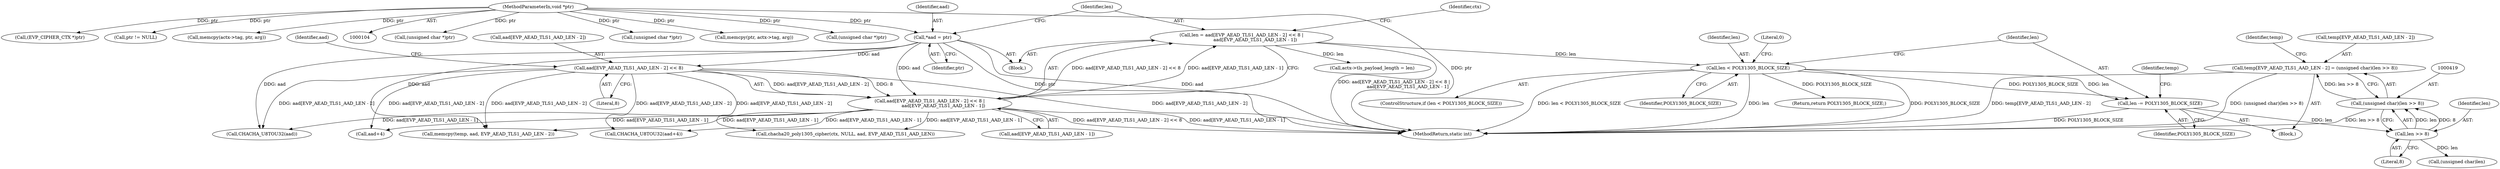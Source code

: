 digraph "0_openssl_00d965474b22b54e4275232bc71ee0c699c5cd21_1@array" {
"1000412" [label="(Call,temp[EVP_AEAD_TLS1_AAD_LEN - 2] = (unsigned char)(len >> 8))"];
"1000418" [label="(Call,(unsigned char)(len >> 8))"];
"1000420" [label="(Call,len >> 8)"];
"1000400" [label="(Call,len -= POLY1305_BLOCK_SIZE)"];
"1000395" [label="(Call,len < POLY1305_BLOCK_SIZE)"];
"1000373" [label="(Call,len = aad[EVP_AEAD_TLS1_AAD_LEN - 2] << 8 |\n                   aad[EVP_AEAD_TLS1_AAD_LEN - 1])"];
"1000375" [label="(Call,aad[EVP_AEAD_TLS1_AAD_LEN - 2] << 8 |\n                   aad[EVP_AEAD_TLS1_AAD_LEN - 1])"];
"1000376" [label="(Call,aad[EVP_AEAD_TLS1_AAD_LEN - 2] << 8)"];
"1000369" [label="(Call,*aad = ptr)"];
"1000108" [label="(MethodParameterIn,void *ptr)"];
"1000396" [label="(Identifier,len)"];
"1000404" [label="(Identifier,temp)"];
"1000369" [label="(Call,*aad = ptr)"];
"1000384" [label="(Identifier,aad)"];
"1000391" [label="(Identifier,ctx)"];
"1000373" [label="(Call,len = aad[EVP_AEAD_TLS1_AAD_LEN - 2] << 8 |\n                   aad[EVP_AEAD_TLS1_AAD_LEN - 1])"];
"1000412" [label="(Call,temp[EVP_AEAD_TLS1_AAD_LEN - 2] = (unsigned char)(len >> 8))"];
"1000108" [label="(MethodParameterIn,void *ptr)"];
"1000375" [label="(Call,aad[EVP_AEAD_TLS1_AAD_LEN - 2] << 8 |\n                   aad[EVP_AEAD_TLS1_AAD_LEN - 1])"];
"1000261" [label="(Call,(unsigned char *)ptr)"];
"1000300" [label="(Call,(unsigned char *)ptr)"];
"1000395" [label="(Call,len < POLY1305_BLOCK_SIZE)"];
"1000374" [label="(Identifier,len)"];
"1000422" [label="(Literal,8)"];
"1000464" [label="(Call,CHACHA_U8TOU32(aad))"];
"1000421" [label="(Identifier,len)"];
"1000351" [label="(Call,memcpy(ptr, actx->tag, arg))"];
"1000370" [label="(Identifier,aad)"];
"1000397" [label="(Identifier,POLY1305_BLOCK_SIZE)"];
"1000383" [label="(Call,aad[EVP_AEAD_TLS1_AAD_LEN - 1])"];
"1000377" [label="(Call,aad[EVP_AEAD_TLS1_AAD_LEN - 2])"];
"1000280" [label="(Call,(unsigned char *)ptr)"];
"1000382" [label="(Literal,8)"];
"1000494" [label="(Return,return POLY1305_BLOCK_SIZE;)"];
"1000394" [label="(ControlStructure,if (len < POLY1305_BLOCK_SIZE))"];
"1000401" [label="(Identifier,len)"];
"1000425" [label="(Identifier,temp)"];
"1000413" [label="(Call,temp[EVP_AEAD_TLS1_AAD_LEN - 2])"];
"1000366" [label="(Block,)"];
"1000376" [label="(Call,aad[EVP_AEAD_TLS1_AAD_LEN - 2] << 8)"];
"1000371" [label="(Identifier,ptr)"];
"1000429" [label="(Call,(unsigned char)len)"];
"1000193" [label="(Call,(EVP_CIPHER_CTX *)ptr)"];
"1000489" [label="(Call,chacha20_poly1305_cipher(ctx, NULL, aad, EVP_AEAD_TLS1_AAD_LEN))"];
"1000318" [label="(Call,ptr != NULL)"];
"1000420" [label="(Call,len >> 8)"];
"1000393" [label="(Block,)"];
"1000403" [label="(Call,memcpy(temp, aad, EVP_AEAD_TLS1_AAD_LEN - 2))"];
"1000322" [label="(Call,memcpy(actx->tag, ptr, arg))"];
"1000432" [label="(Call,actx->tls_payload_length = len)"];
"1000402" [label="(Identifier,POLY1305_BLOCK_SIZE)"];
"1000503" [label="(MethodReturn,static int)"];
"1000481" [label="(Call,aad+4)"];
"1000418" [label="(Call,(unsigned char)(len >> 8))"];
"1000399" [label="(Literal,0)"];
"1000480" [label="(Call,CHACHA_U8TOU32(aad+4))"];
"1000400" [label="(Call,len -= POLY1305_BLOCK_SIZE)"];
"1000412" -> "1000393"  [label="AST: "];
"1000412" -> "1000418"  [label="CFG: "];
"1000413" -> "1000412"  [label="AST: "];
"1000418" -> "1000412"  [label="AST: "];
"1000425" -> "1000412"  [label="CFG: "];
"1000412" -> "1000503"  [label="DDG: temp[EVP_AEAD_TLS1_AAD_LEN - 2]"];
"1000412" -> "1000503"  [label="DDG: (unsigned char)(len >> 8)"];
"1000418" -> "1000412"  [label="DDG: len >> 8"];
"1000418" -> "1000420"  [label="CFG: "];
"1000419" -> "1000418"  [label="AST: "];
"1000420" -> "1000418"  [label="AST: "];
"1000418" -> "1000503"  [label="DDG: len >> 8"];
"1000420" -> "1000418"  [label="DDG: len"];
"1000420" -> "1000418"  [label="DDG: 8"];
"1000420" -> "1000422"  [label="CFG: "];
"1000421" -> "1000420"  [label="AST: "];
"1000422" -> "1000420"  [label="AST: "];
"1000400" -> "1000420"  [label="DDG: len"];
"1000420" -> "1000429"  [label="DDG: len"];
"1000400" -> "1000393"  [label="AST: "];
"1000400" -> "1000402"  [label="CFG: "];
"1000401" -> "1000400"  [label="AST: "];
"1000402" -> "1000400"  [label="AST: "];
"1000404" -> "1000400"  [label="CFG: "];
"1000400" -> "1000503"  [label="DDG: POLY1305_BLOCK_SIZE"];
"1000395" -> "1000400"  [label="DDG: POLY1305_BLOCK_SIZE"];
"1000395" -> "1000400"  [label="DDG: len"];
"1000395" -> "1000394"  [label="AST: "];
"1000395" -> "1000397"  [label="CFG: "];
"1000396" -> "1000395"  [label="AST: "];
"1000397" -> "1000395"  [label="AST: "];
"1000399" -> "1000395"  [label="CFG: "];
"1000401" -> "1000395"  [label="CFG: "];
"1000395" -> "1000503"  [label="DDG: len"];
"1000395" -> "1000503"  [label="DDG: POLY1305_BLOCK_SIZE"];
"1000395" -> "1000503"  [label="DDG: len < POLY1305_BLOCK_SIZE"];
"1000373" -> "1000395"  [label="DDG: len"];
"1000395" -> "1000494"  [label="DDG: POLY1305_BLOCK_SIZE"];
"1000373" -> "1000366"  [label="AST: "];
"1000373" -> "1000375"  [label="CFG: "];
"1000374" -> "1000373"  [label="AST: "];
"1000375" -> "1000373"  [label="AST: "];
"1000391" -> "1000373"  [label="CFG: "];
"1000373" -> "1000503"  [label="DDG: aad[EVP_AEAD_TLS1_AAD_LEN - 2] << 8 |\n                   aad[EVP_AEAD_TLS1_AAD_LEN - 1]"];
"1000375" -> "1000373"  [label="DDG: aad[EVP_AEAD_TLS1_AAD_LEN - 2] << 8"];
"1000375" -> "1000373"  [label="DDG: aad[EVP_AEAD_TLS1_AAD_LEN - 1]"];
"1000373" -> "1000432"  [label="DDG: len"];
"1000375" -> "1000383"  [label="CFG: "];
"1000376" -> "1000375"  [label="AST: "];
"1000383" -> "1000375"  [label="AST: "];
"1000375" -> "1000503"  [label="DDG: aad[EVP_AEAD_TLS1_AAD_LEN - 2] << 8"];
"1000375" -> "1000503"  [label="DDG: aad[EVP_AEAD_TLS1_AAD_LEN - 1]"];
"1000376" -> "1000375"  [label="DDG: aad[EVP_AEAD_TLS1_AAD_LEN - 2]"];
"1000376" -> "1000375"  [label="DDG: 8"];
"1000369" -> "1000375"  [label="DDG: aad"];
"1000375" -> "1000403"  [label="DDG: aad[EVP_AEAD_TLS1_AAD_LEN - 1]"];
"1000375" -> "1000464"  [label="DDG: aad[EVP_AEAD_TLS1_AAD_LEN - 1]"];
"1000375" -> "1000480"  [label="DDG: aad[EVP_AEAD_TLS1_AAD_LEN - 1]"];
"1000375" -> "1000481"  [label="DDG: aad[EVP_AEAD_TLS1_AAD_LEN - 1]"];
"1000375" -> "1000489"  [label="DDG: aad[EVP_AEAD_TLS1_AAD_LEN - 1]"];
"1000376" -> "1000382"  [label="CFG: "];
"1000377" -> "1000376"  [label="AST: "];
"1000382" -> "1000376"  [label="AST: "];
"1000384" -> "1000376"  [label="CFG: "];
"1000376" -> "1000503"  [label="DDG: aad[EVP_AEAD_TLS1_AAD_LEN - 2]"];
"1000369" -> "1000376"  [label="DDG: aad"];
"1000376" -> "1000403"  [label="DDG: aad[EVP_AEAD_TLS1_AAD_LEN - 2]"];
"1000376" -> "1000464"  [label="DDG: aad[EVP_AEAD_TLS1_AAD_LEN - 2]"];
"1000376" -> "1000480"  [label="DDG: aad[EVP_AEAD_TLS1_AAD_LEN - 2]"];
"1000376" -> "1000481"  [label="DDG: aad[EVP_AEAD_TLS1_AAD_LEN - 2]"];
"1000376" -> "1000489"  [label="DDG: aad[EVP_AEAD_TLS1_AAD_LEN - 2]"];
"1000369" -> "1000366"  [label="AST: "];
"1000369" -> "1000371"  [label="CFG: "];
"1000370" -> "1000369"  [label="AST: "];
"1000371" -> "1000369"  [label="AST: "];
"1000374" -> "1000369"  [label="CFG: "];
"1000369" -> "1000503"  [label="DDG: aad"];
"1000369" -> "1000503"  [label="DDG: ptr"];
"1000108" -> "1000369"  [label="DDG: ptr"];
"1000369" -> "1000403"  [label="DDG: aad"];
"1000369" -> "1000464"  [label="DDG: aad"];
"1000108" -> "1000104"  [label="AST: "];
"1000108" -> "1000503"  [label="DDG: ptr"];
"1000108" -> "1000193"  [label="DDG: ptr"];
"1000108" -> "1000261"  [label="DDG: ptr"];
"1000108" -> "1000280"  [label="DDG: ptr"];
"1000108" -> "1000300"  [label="DDG: ptr"];
"1000108" -> "1000318"  [label="DDG: ptr"];
"1000108" -> "1000322"  [label="DDG: ptr"];
"1000108" -> "1000351"  [label="DDG: ptr"];
}
